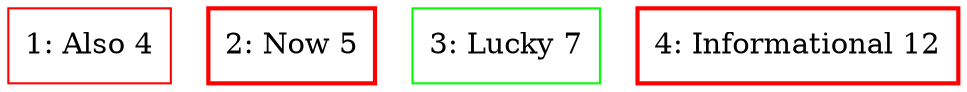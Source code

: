 digraph g {
node [shape=box];
1 [label="1: Also 4", color=red];
2 [label="2: Now 5", color=red, style=bold];
3 [label="3: Lucky 7", color=green];
4 [label="4: Informational 12", color=red, style=bold];
}
